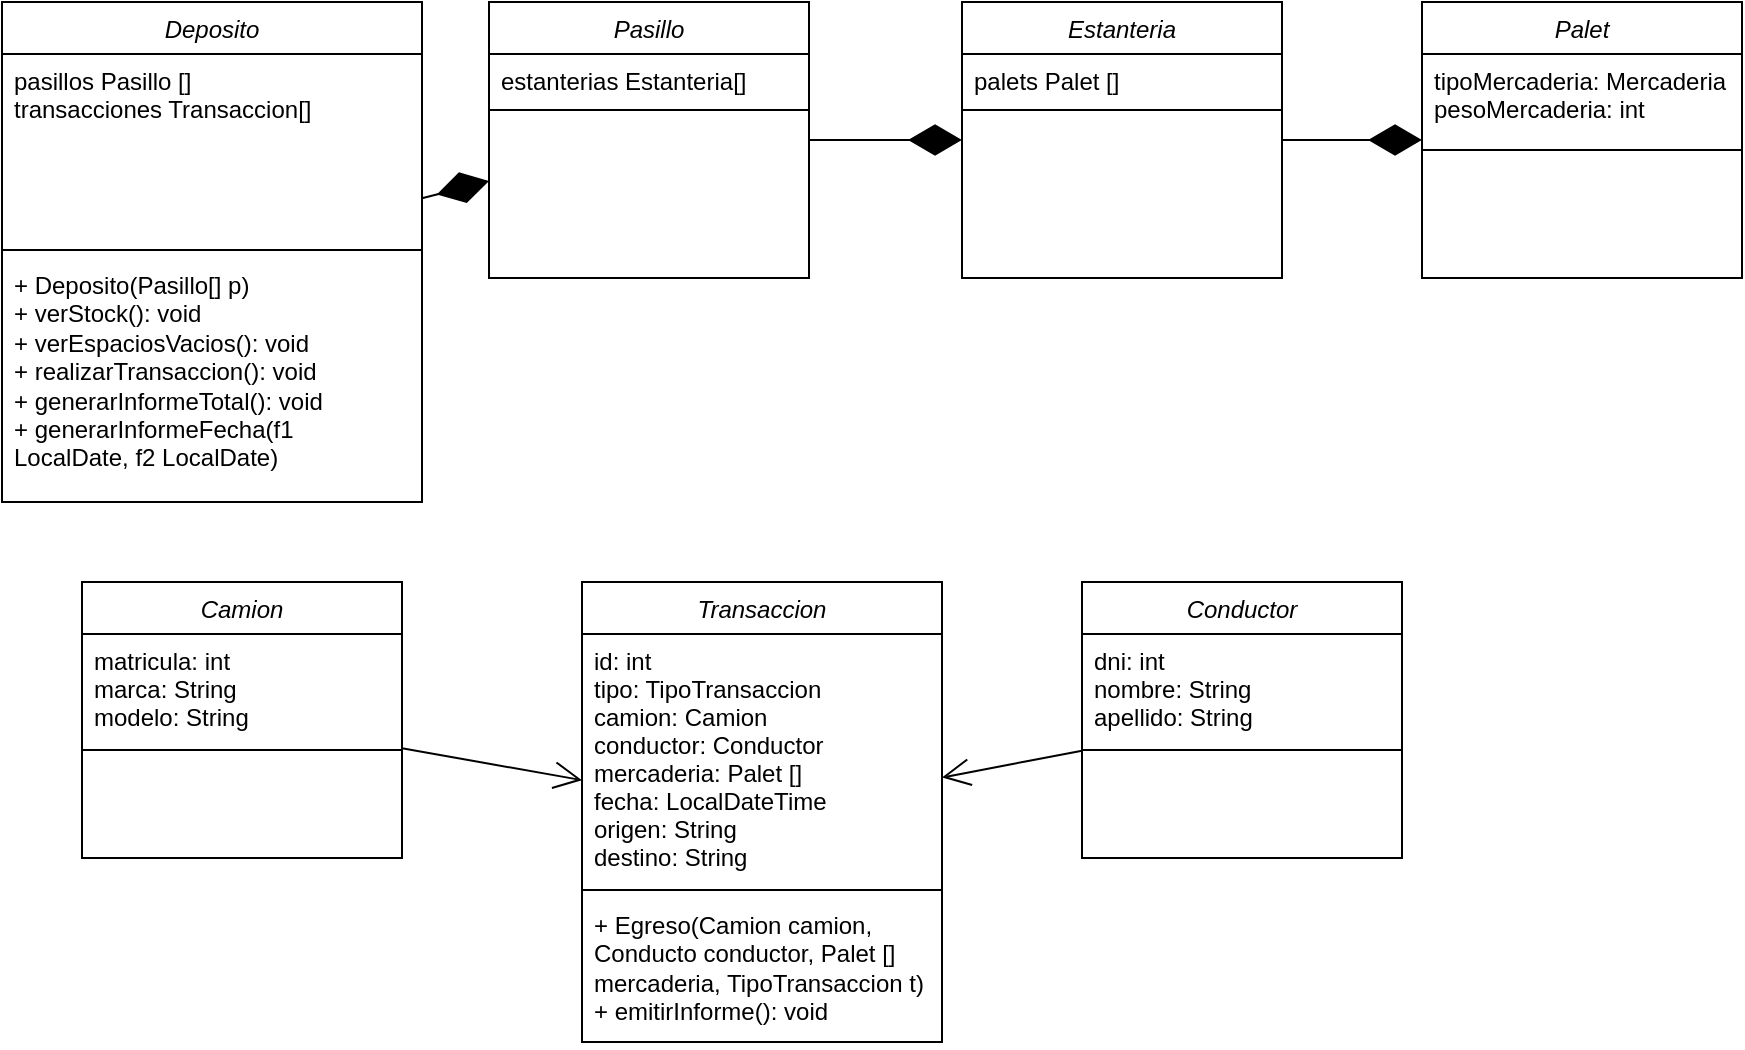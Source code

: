 <mxfile version="21.6.9" type="google">
  <diagram id="C5RBs43oDa-KdzZeNtuy" name="Page-1">
    <mxGraphModel dx="880" dy="484" grid="1" gridSize="10" guides="1" tooltips="1" connect="1" arrows="1" fold="1" page="1" pageScale="1" pageWidth="827" pageHeight="1169" math="0" shadow="0">
      <root>
        <mxCell id="WIyWlLk6GJQsqaUBKTNV-0" />
        <mxCell id="WIyWlLk6GJQsqaUBKTNV-1" parent="WIyWlLk6GJQsqaUBKTNV-0" />
        <mxCell id="zkfFHV4jXpPFQw0GAbJ--0" value="Palet" style="swimlane;fontStyle=2;align=center;verticalAlign=top;childLayout=stackLayout;horizontal=1;startSize=26;horizontalStack=0;resizeParent=1;resizeLast=0;collapsible=1;marginBottom=0;rounded=0;shadow=0;strokeWidth=1;" parent="WIyWlLk6GJQsqaUBKTNV-1" vertex="1">
          <mxGeometry x="720" y="120" width="160" height="138" as="geometry">
            <mxRectangle x="230" y="140" width="160" height="26" as="alternateBounds" />
          </mxGeometry>
        </mxCell>
        <mxCell id="zkfFHV4jXpPFQw0GAbJ--3" value="tipoMercaderia: Mercaderia&#xa;pesoMercaderia: int&#xa;" style="text;align=left;verticalAlign=top;spacingLeft=4;spacingRight=4;overflow=hidden;rotatable=0;points=[[0,0.5],[1,0.5]];portConstraint=eastwest;rounded=0;shadow=0;html=0;" parent="zkfFHV4jXpPFQw0GAbJ--0" vertex="1">
          <mxGeometry y="26" width="160" height="44" as="geometry" />
        </mxCell>
        <mxCell id="zkfFHV4jXpPFQw0GAbJ--4" value="" style="line;html=1;strokeWidth=1;align=left;verticalAlign=middle;spacingTop=-1;spacingLeft=3;spacingRight=3;rotatable=0;labelPosition=right;points=[];portConstraint=eastwest;" parent="zkfFHV4jXpPFQw0GAbJ--0" vertex="1">
          <mxGeometry y="70" width="160" height="8" as="geometry" />
        </mxCell>
        <mxCell id="B-mZbqlDCIwlxhLxVfhc-0" value="Deposito" style="swimlane;fontStyle=2;align=center;verticalAlign=top;childLayout=stackLayout;horizontal=1;startSize=26;horizontalStack=0;resizeParent=1;resizeLast=0;collapsible=1;marginBottom=0;rounded=0;shadow=0;strokeWidth=1;" vertex="1" parent="WIyWlLk6GJQsqaUBKTNV-1">
          <mxGeometry x="10" y="120" width="210" height="250" as="geometry">
            <mxRectangle x="230" y="140" width="160" height="26" as="alternateBounds" />
          </mxGeometry>
        </mxCell>
        <mxCell id="B-mZbqlDCIwlxhLxVfhc-1" value="pasillos Pasillo []&#xa;transacciones Transaccion[]" style="text;align=left;verticalAlign=top;spacingLeft=4;spacingRight=4;overflow=hidden;rotatable=0;points=[[0,0.5],[1,0.5]];portConstraint=eastwest;rounded=0;shadow=0;html=0;" vertex="1" parent="B-mZbqlDCIwlxhLxVfhc-0">
          <mxGeometry y="26" width="210" height="94" as="geometry" />
        </mxCell>
        <mxCell id="B-mZbqlDCIwlxhLxVfhc-2" value="" style="line;html=1;strokeWidth=1;align=left;verticalAlign=middle;spacingTop=-1;spacingLeft=3;spacingRight=3;rotatable=0;labelPosition=right;points=[];portConstraint=eastwest;" vertex="1" parent="B-mZbqlDCIwlxhLxVfhc-0">
          <mxGeometry y="120" width="210" height="8" as="geometry" />
        </mxCell>
        <mxCell id="B-mZbqlDCIwlxhLxVfhc-27" value="+ Deposito(Pasillo[] p)&lt;br&gt;+ verStock(): void&lt;br&gt;+ verEspaciosVacios(): void&lt;br&gt;+ realizarTransaccion(): void&lt;br&gt;+ generarInformeTotal(): void&lt;br&gt;+ generarInformeFecha(f1 LocalDate, f2 LocalDate)&lt;br&gt;" style="text;strokeColor=none;fillColor=none;align=left;verticalAlign=top;spacingLeft=4;spacingRight=4;overflow=hidden;rotatable=0;points=[[0,0.5],[1,0.5]];portConstraint=eastwest;whiteSpace=wrap;html=1;" vertex="1" parent="B-mZbqlDCIwlxhLxVfhc-0">
          <mxGeometry y="128" width="210" height="122" as="geometry" />
        </mxCell>
        <mxCell id="B-mZbqlDCIwlxhLxVfhc-3" value="Pasillo" style="swimlane;fontStyle=2;align=center;verticalAlign=top;childLayout=stackLayout;horizontal=1;startSize=26;horizontalStack=0;resizeParent=1;resizeLast=0;collapsible=1;marginBottom=0;rounded=0;shadow=0;strokeWidth=1;" vertex="1" parent="WIyWlLk6GJQsqaUBKTNV-1">
          <mxGeometry x="253.5" y="120" width="160" height="138" as="geometry">
            <mxRectangle x="230" y="140" width="160" height="26" as="alternateBounds" />
          </mxGeometry>
        </mxCell>
        <mxCell id="B-mZbqlDCIwlxhLxVfhc-4" value="estanterias Estanteria[]" style="text;align=left;verticalAlign=top;spacingLeft=4;spacingRight=4;overflow=hidden;rotatable=0;points=[[0,0.5],[1,0.5]];portConstraint=eastwest;rounded=0;shadow=0;html=0;" vertex="1" parent="B-mZbqlDCIwlxhLxVfhc-3">
          <mxGeometry y="26" width="160" height="24" as="geometry" />
        </mxCell>
        <mxCell id="B-mZbqlDCIwlxhLxVfhc-5" value="" style="line;html=1;strokeWidth=1;align=left;verticalAlign=middle;spacingTop=-1;spacingLeft=3;spacingRight=3;rotatable=0;labelPosition=right;points=[];portConstraint=eastwest;" vertex="1" parent="B-mZbqlDCIwlxhLxVfhc-3">
          <mxGeometry y="50" width="160" height="8" as="geometry" />
        </mxCell>
        <mxCell id="B-mZbqlDCIwlxhLxVfhc-6" value="Estanteria" style="swimlane;fontStyle=2;align=center;verticalAlign=top;childLayout=stackLayout;horizontal=1;startSize=26;horizontalStack=0;resizeParent=1;resizeLast=0;collapsible=1;marginBottom=0;rounded=0;shadow=0;strokeWidth=1;" vertex="1" parent="WIyWlLk6GJQsqaUBKTNV-1">
          <mxGeometry x="490" y="120" width="160" height="138" as="geometry">
            <mxRectangle x="230" y="140" width="160" height="26" as="alternateBounds" />
          </mxGeometry>
        </mxCell>
        <mxCell id="B-mZbqlDCIwlxhLxVfhc-7" value="palets Palet []" style="text;align=left;verticalAlign=top;spacingLeft=4;spacingRight=4;overflow=hidden;rotatable=0;points=[[0,0.5],[1,0.5]];portConstraint=eastwest;rounded=0;shadow=0;html=0;" vertex="1" parent="B-mZbqlDCIwlxhLxVfhc-6">
          <mxGeometry y="26" width="160" height="24" as="geometry" />
        </mxCell>
        <mxCell id="B-mZbqlDCIwlxhLxVfhc-8" value="" style="line;html=1;strokeWidth=1;align=left;verticalAlign=middle;spacingTop=-1;spacingLeft=3;spacingRight=3;rotatable=0;labelPosition=right;points=[];portConstraint=eastwest;" vertex="1" parent="B-mZbqlDCIwlxhLxVfhc-6">
          <mxGeometry y="50" width="160" height="8" as="geometry" />
        </mxCell>
        <mxCell id="B-mZbqlDCIwlxhLxVfhc-9" value="" style="endArrow=diamondThin;endFill=1;endSize=24;html=1;rounded=0;" edge="1" parent="WIyWlLk6GJQsqaUBKTNV-1" source="B-mZbqlDCIwlxhLxVfhc-0" target="B-mZbqlDCIwlxhLxVfhc-3">
          <mxGeometry width="160" relative="1" as="geometry">
            <mxPoint x="140" y="200" as="sourcePoint" />
            <mxPoint x="400" y="350" as="targetPoint" />
          </mxGeometry>
        </mxCell>
        <mxCell id="B-mZbqlDCIwlxhLxVfhc-10" value="" style="endArrow=diamondThin;endFill=1;endSize=24;html=1;rounded=0;" edge="1" parent="WIyWlLk6GJQsqaUBKTNV-1" source="B-mZbqlDCIwlxhLxVfhc-3" target="B-mZbqlDCIwlxhLxVfhc-6">
          <mxGeometry width="160" relative="1" as="geometry">
            <mxPoint x="270" y="210" as="sourcePoint" />
            <mxPoint x="310" y="210" as="targetPoint" />
          </mxGeometry>
        </mxCell>
        <mxCell id="B-mZbqlDCIwlxhLxVfhc-11" value="" style="endArrow=diamondThin;endFill=1;endSize=24;html=1;rounded=0;" edge="1" parent="WIyWlLk6GJQsqaUBKTNV-1" source="B-mZbqlDCIwlxhLxVfhc-6" target="zkfFHV4jXpPFQw0GAbJ--0">
          <mxGeometry width="160" relative="1" as="geometry">
            <mxPoint x="400" y="199" as="sourcePoint" />
            <mxPoint x="430" y="199" as="targetPoint" />
          </mxGeometry>
        </mxCell>
        <mxCell id="B-mZbqlDCIwlxhLxVfhc-12" value="Camion" style="swimlane;fontStyle=2;align=center;verticalAlign=top;childLayout=stackLayout;horizontal=1;startSize=26;horizontalStack=0;resizeParent=1;resizeLast=0;collapsible=1;marginBottom=0;rounded=0;shadow=0;strokeWidth=1;" vertex="1" parent="WIyWlLk6GJQsqaUBKTNV-1">
          <mxGeometry x="50" y="410" width="160" height="138" as="geometry">
            <mxRectangle x="230" y="140" width="160" height="26" as="alternateBounds" />
          </mxGeometry>
        </mxCell>
        <mxCell id="B-mZbqlDCIwlxhLxVfhc-13" value="matricula: int&#xa;marca: String&#xa;modelo: String&#xa;" style="text;align=left;verticalAlign=top;spacingLeft=4;spacingRight=4;overflow=hidden;rotatable=0;points=[[0,0.5],[1,0.5]];portConstraint=eastwest;rounded=0;shadow=0;html=0;" vertex="1" parent="B-mZbqlDCIwlxhLxVfhc-12">
          <mxGeometry y="26" width="160" height="54" as="geometry" />
        </mxCell>
        <mxCell id="B-mZbqlDCIwlxhLxVfhc-14" value="" style="line;html=1;strokeWidth=1;align=left;verticalAlign=middle;spacingTop=-1;spacingLeft=3;spacingRight=3;rotatable=0;labelPosition=right;points=[];portConstraint=eastwest;" vertex="1" parent="B-mZbqlDCIwlxhLxVfhc-12">
          <mxGeometry y="80" width="160" height="8" as="geometry" />
        </mxCell>
        <mxCell id="B-mZbqlDCIwlxhLxVfhc-15" value="Conductor" style="swimlane;fontStyle=2;align=center;verticalAlign=top;childLayout=stackLayout;horizontal=1;startSize=26;horizontalStack=0;resizeParent=1;resizeLast=0;collapsible=1;marginBottom=0;rounded=0;shadow=0;strokeWidth=1;" vertex="1" parent="WIyWlLk6GJQsqaUBKTNV-1">
          <mxGeometry x="550" y="410" width="160" height="138" as="geometry">
            <mxRectangle x="230" y="140" width="160" height="26" as="alternateBounds" />
          </mxGeometry>
        </mxCell>
        <mxCell id="B-mZbqlDCIwlxhLxVfhc-16" value="dni: int&#xa;nombre: String&#xa;apellido: String" style="text;align=left;verticalAlign=top;spacingLeft=4;spacingRight=4;overflow=hidden;rotatable=0;points=[[0,0.5],[1,0.5]];portConstraint=eastwest;rounded=0;shadow=0;html=0;" vertex="1" parent="B-mZbqlDCIwlxhLxVfhc-15">
          <mxGeometry y="26" width="160" height="54" as="geometry" />
        </mxCell>
        <mxCell id="B-mZbqlDCIwlxhLxVfhc-17" value="" style="line;html=1;strokeWidth=1;align=left;verticalAlign=middle;spacingTop=-1;spacingLeft=3;spacingRight=3;rotatable=0;labelPosition=right;points=[];portConstraint=eastwest;" vertex="1" parent="B-mZbqlDCIwlxhLxVfhc-15">
          <mxGeometry y="80" width="160" height="8" as="geometry" />
        </mxCell>
        <mxCell id="B-mZbqlDCIwlxhLxVfhc-18" value="Transaccion" style="swimlane;fontStyle=2;align=center;verticalAlign=top;childLayout=stackLayout;horizontal=1;startSize=26;horizontalStack=0;resizeParent=1;resizeLast=0;collapsible=1;marginBottom=0;rounded=0;shadow=0;strokeWidth=1;" vertex="1" parent="WIyWlLk6GJQsqaUBKTNV-1">
          <mxGeometry x="300" y="410" width="180" height="230" as="geometry">
            <mxRectangle x="230" y="140" width="160" height="26" as="alternateBounds" />
          </mxGeometry>
        </mxCell>
        <mxCell id="B-mZbqlDCIwlxhLxVfhc-19" value="id: int&#xa;tipo: TipoTransaccion&#xa;camion: Camion&#xa;conductor: Conductor&#xa;mercaderia: Palet []&#xa;fecha: LocalDateTime&#xa;origen: String&#xa;destino: String" style="text;align=left;verticalAlign=top;spacingLeft=4;spacingRight=4;overflow=hidden;rotatable=0;points=[[0,0.5],[1,0.5]];portConstraint=eastwest;rounded=0;shadow=0;html=0;" vertex="1" parent="B-mZbqlDCIwlxhLxVfhc-18">
          <mxGeometry y="26" width="180" height="124" as="geometry" />
        </mxCell>
        <mxCell id="B-mZbqlDCIwlxhLxVfhc-20" value="" style="line;html=1;strokeWidth=1;align=left;verticalAlign=middle;spacingTop=-1;spacingLeft=3;spacingRight=3;rotatable=0;labelPosition=right;points=[];portConstraint=eastwest;" vertex="1" parent="B-mZbqlDCIwlxhLxVfhc-18">
          <mxGeometry y="150" width="180" height="8" as="geometry" />
        </mxCell>
        <mxCell id="B-mZbqlDCIwlxhLxVfhc-26" value="+ Egreso(Camion camion, Conducto conductor, Palet [] mercaderia, TipoTransaccion t)&lt;br&gt;+ emitirInforme(): void" style="text;strokeColor=none;fillColor=none;align=left;verticalAlign=top;spacingLeft=4;spacingRight=4;overflow=hidden;rotatable=0;points=[[0,0.5],[1,0.5]];portConstraint=eastwest;whiteSpace=wrap;html=1;" vertex="1" parent="B-mZbqlDCIwlxhLxVfhc-18">
          <mxGeometry y="158" width="180" height="72" as="geometry" />
        </mxCell>
        <mxCell id="B-mZbqlDCIwlxhLxVfhc-23" value="" style="endArrow=open;endFill=1;endSize=12;html=1;rounded=0;" edge="1" parent="WIyWlLk6GJQsqaUBKTNV-1" source="B-mZbqlDCIwlxhLxVfhc-12" target="B-mZbqlDCIwlxhLxVfhc-18">
          <mxGeometry width="160" relative="1" as="geometry">
            <mxPoint x="280" y="410" as="sourcePoint" />
            <mxPoint x="440" y="410" as="targetPoint" />
          </mxGeometry>
        </mxCell>
        <mxCell id="B-mZbqlDCIwlxhLxVfhc-24" value="" style="endArrow=open;endFill=1;endSize=12;html=1;rounded=0;" edge="1" parent="WIyWlLk6GJQsqaUBKTNV-1" source="B-mZbqlDCIwlxhLxVfhc-15" target="B-mZbqlDCIwlxhLxVfhc-18">
          <mxGeometry width="160" relative="1" as="geometry">
            <mxPoint x="280" y="410" as="sourcePoint" />
            <mxPoint x="440" y="410" as="targetPoint" />
          </mxGeometry>
        </mxCell>
      </root>
    </mxGraphModel>
  </diagram>
</mxfile>
